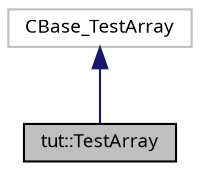 digraph "tut::TestArray"
{
 // INTERACTIVE_SVG=YES
  bgcolor="transparent";
  edge [fontname="sans-serif",fontsize="9",labelfontname="sans-serif",labelfontsize="9"];
  node [fontname="sans-serif",fontsize="9",shape=record];
  Node1 [label="tut::TestArray",height=0.2,width=0.4,color="black", fillcolor="grey75", style="filled", fontcolor="black"];
  Node2 -> Node1 [dir="back",color="midnightblue",fontsize="9",style="solid",fontname="sans-serif"];
  Node2 [label="CBase_TestArray",height=0.2,width=0.4,color="grey75"];
}
